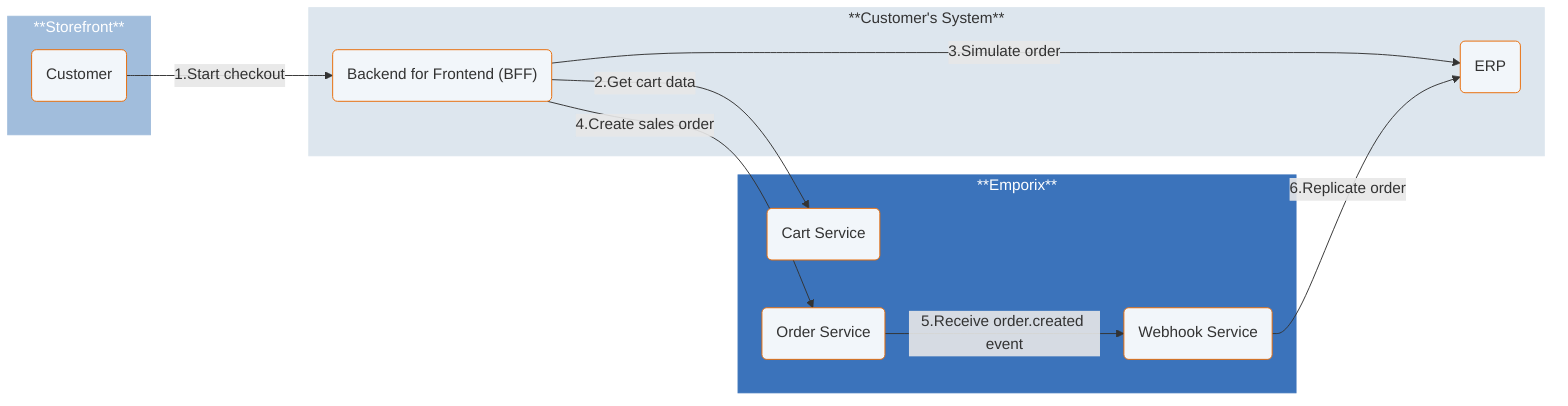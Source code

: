 ---
config:
  layout: fixed
  theme: default
  look: classic
---
flowchart LR
 subgraph subGraph0["**Storefront**"]
        A["Customer"]
  end
 subgraph subGraph1["**Emporix**"]
        CS["Cart Service"]
        OS["Order Service"]
        WS["Webhook Service"]
  end
 subgraph subGraph2["**Customer's System**"]
        BFF["Backend for Frontend (BFF)"]
        ERP["ERP"]
  end
    A -- "1.Start checkout" --> BFF
    BFF -- "2.Get cart data" --> CS
    BFF -- "3.Simulate order" --> ERP
    BFF -- "4.Create sales order" --> OS
    OS -- "5.Receive order.created event" --> WS
    WS -- "6.Replicate order" --> ERP
    A@{ shape: rounded}
    CS@{ shape: rounded}
    OS@{ shape: rounded}
    WS@{ shape: rounded}
    BFF@{ shape: rounded}
    ERP@{ shape: rounded}
     A:::Class_04
     CS:::Class_04
     OS:::Class_04
     WS:::Class_04
     BFF:::Class_04
     ERP:::Class_04
     subGraph1:::Class_03
     subGraph0:::Class_01
     subGraph2:::Class_02
    classDef Class_02 stroke-width:1px, stroke-dasharray: 0, stroke:#DDE6EE, fill:#DDE6EE
    classDef Class_01 stroke-width:1px, stroke-dasharray: 0, stroke:#A1BDDC, fill:#A1BDDC
    classDef Class_03 stroke-width:1px, stroke-dasharray: 0, stroke:#3b73bb, fill:#3b73bb
    classDef Class_04 fill:#F2F6FA, stroke:#E86C07
    style subGraph1 color:#FFFFFF
    style subGraph0 color:#FFFFFF